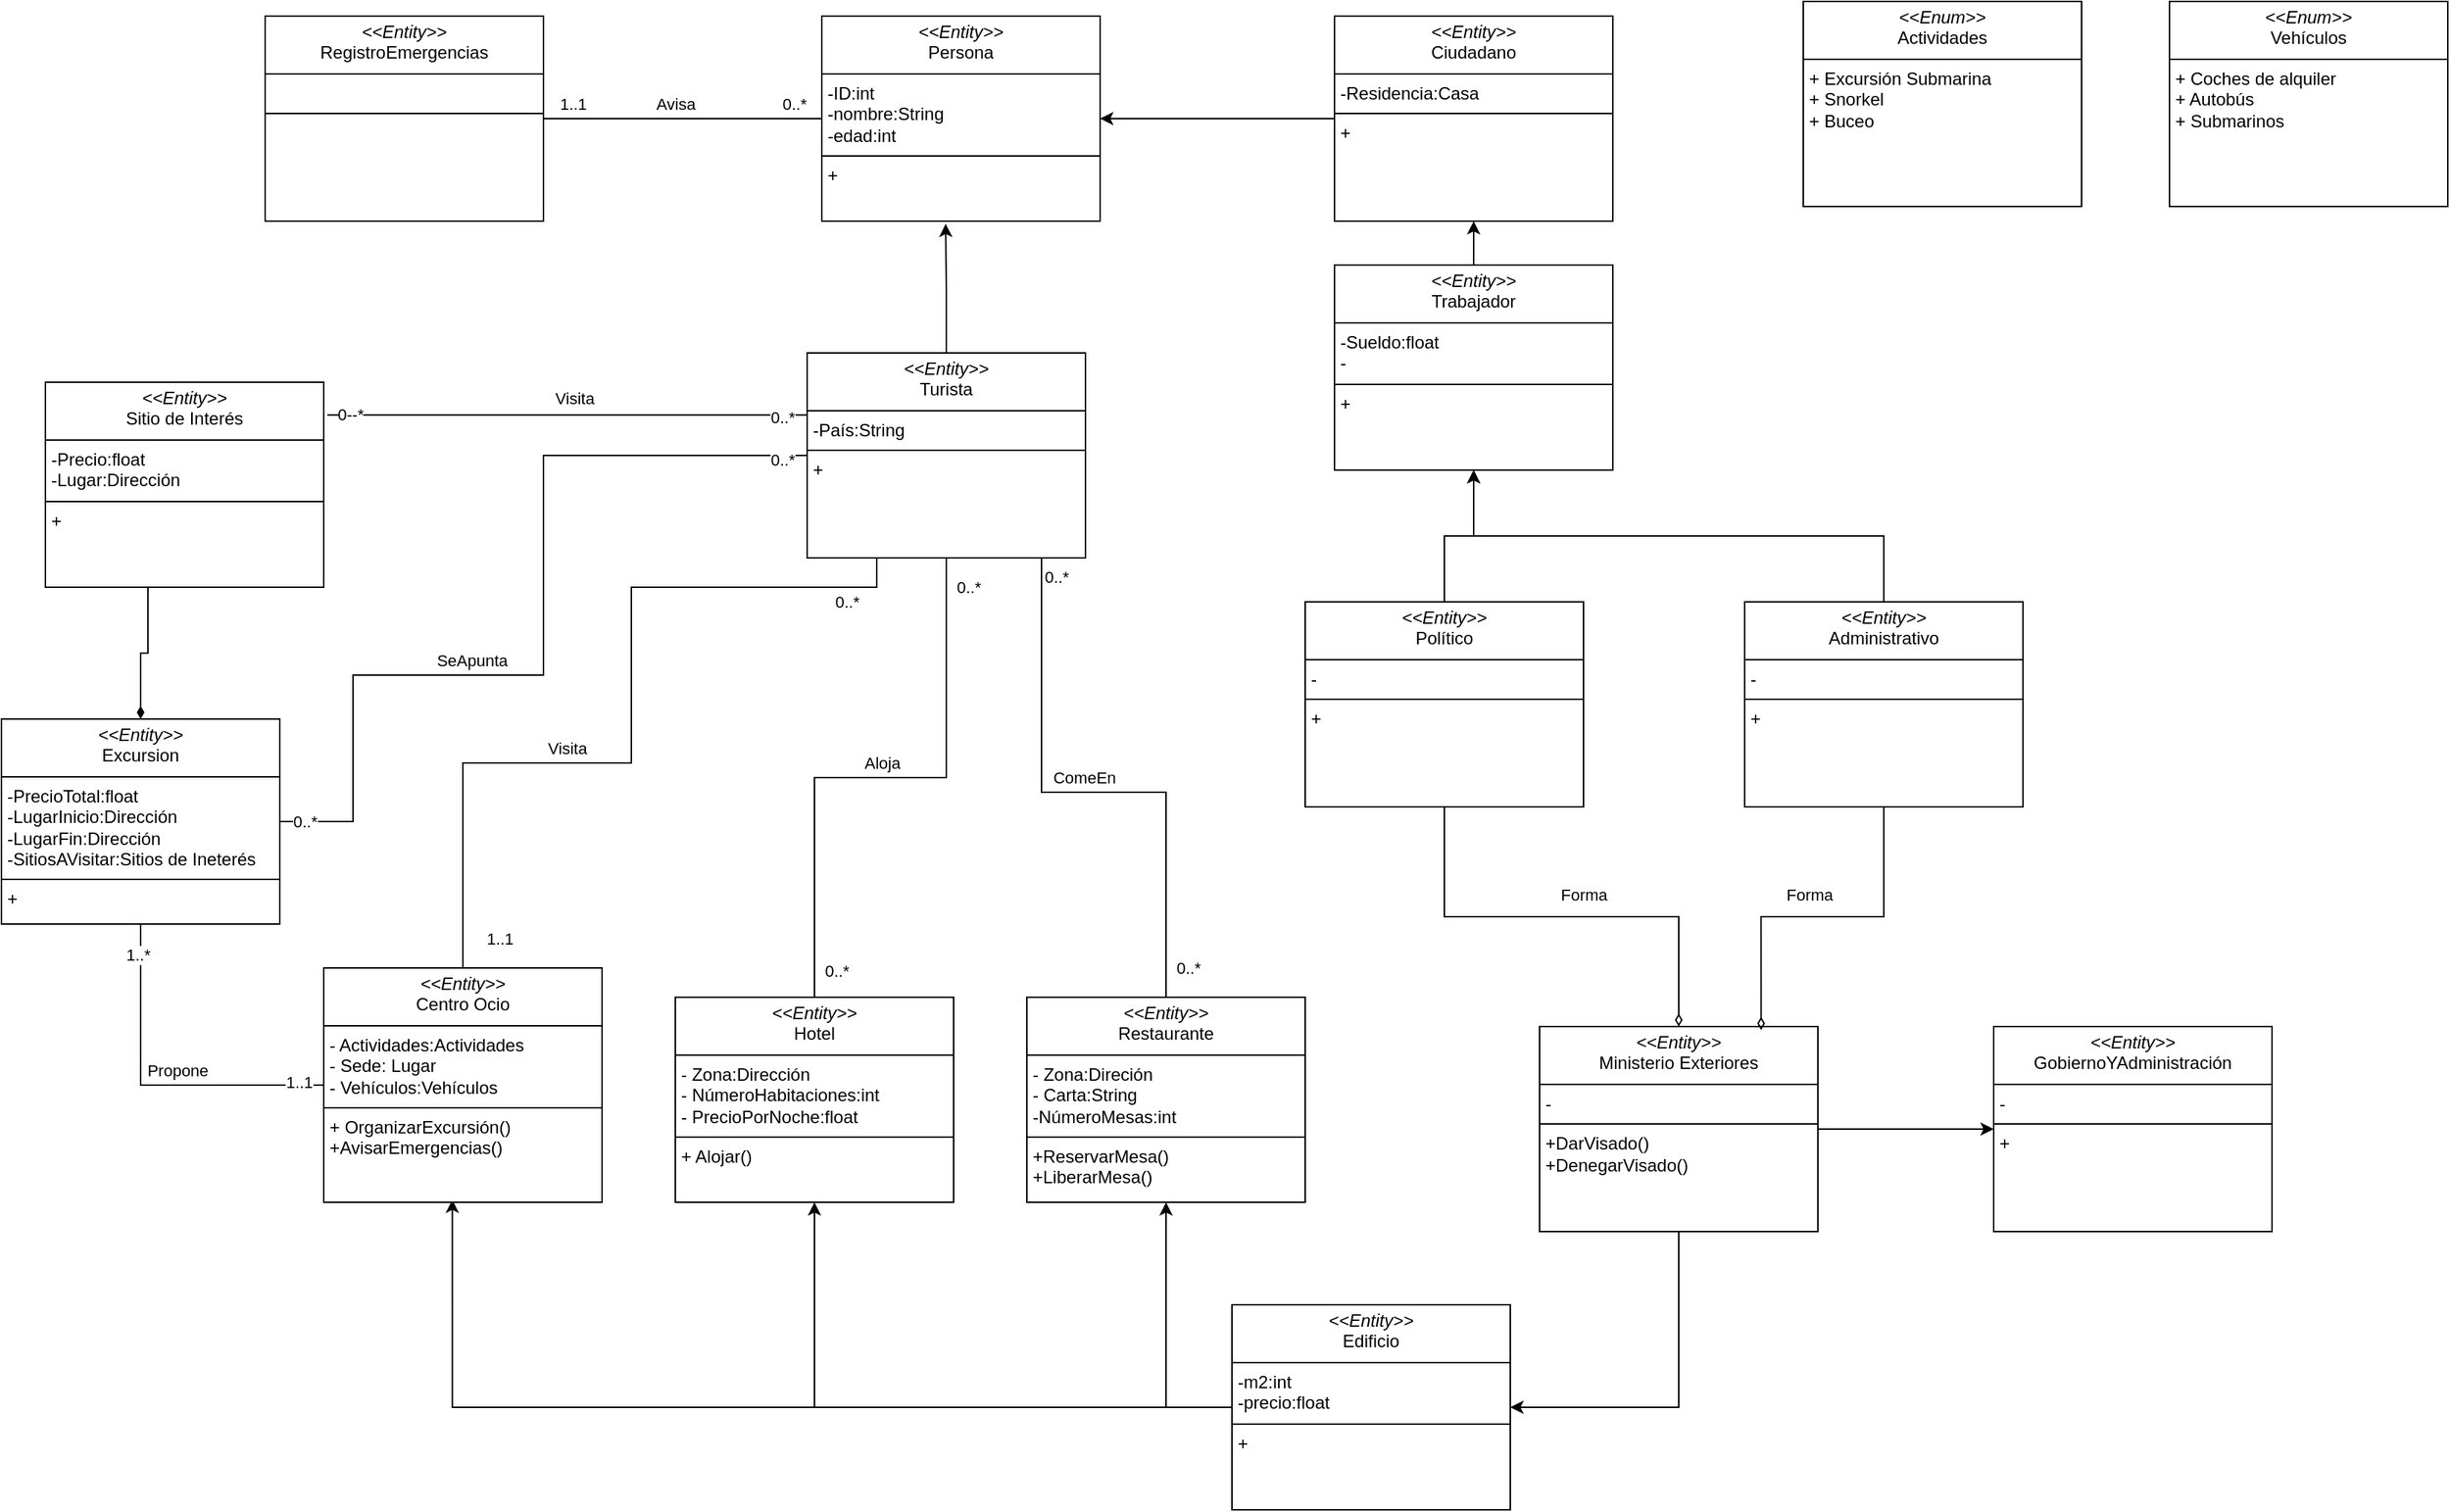 <mxfile version="24.0.5" type="github">
  <diagram name="Página-1" id="nC8ETnd8YHiIk2Wr34oa">
    <mxGraphModel dx="2514" dy="2047" grid="1" gridSize="10" guides="1" tooltips="1" connect="1" arrows="1" fold="1" page="1" pageScale="1" pageWidth="827" pageHeight="1169" math="0" shadow="0">
      <root>
        <mxCell id="0" />
        <mxCell id="1" parent="0" />
        <mxCell id="zHqU6SAk2S52MBsb8gSL-17" style="edgeStyle=orthogonalEdgeStyle;rounded=0;orthogonalLoop=1;jettySize=auto;html=1;exitX=1;exitY=0.5;exitDx=0;exitDy=0;entryX=0;entryY=0.5;entryDx=0;entryDy=0;" parent="1" source="LjWpHKixSpUOW6EcBaM4-10" target="zHqU6SAk2S52MBsb8gSL-16" edge="1">
          <mxGeometry relative="1" as="geometry" />
        </mxCell>
        <mxCell id="y6rPGt6xn7y9zKj0fTZz-2" style="edgeStyle=orthogonalEdgeStyle;rounded=0;orthogonalLoop=1;jettySize=auto;html=1;exitX=0.5;exitY=1;exitDx=0;exitDy=0;entryX=1;entryY=0.5;entryDx=0;entryDy=0;" parent="1" source="LjWpHKixSpUOW6EcBaM4-10" target="y6rPGt6xn7y9zKj0fTZz-1" edge="1">
          <mxGeometry relative="1" as="geometry" />
        </mxCell>
        <mxCell id="LjWpHKixSpUOW6EcBaM4-10" value="&lt;p style=&quot;margin:0px;margin-top:4px;text-align:center;&quot;&gt;&lt;i&gt;&amp;lt;&amp;lt;Entity&amp;gt;&amp;gt;&lt;/i&gt;&lt;br&gt;Ministerio Exteriores&lt;/p&gt;&lt;hr size=&quot;1&quot; style=&quot;border-style:solid;&quot;&gt;&lt;p style=&quot;margin:0px;margin-left:4px;&quot;&gt;-&lt;/p&gt;&lt;hr size=&quot;1&quot; style=&quot;border-style:solid;&quot;&gt;&lt;p style=&quot;margin:0px;margin-left:4px;&quot;&gt;+DarVisado()&lt;/p&gt;&lt;p style=&quot;margin:0px;margin-left:4px;&quot;&gt;+DenegarVisado()&lt;/p&gt;" style="verticalAlign=top;align=left;overflow=fill;html=1;whiteSpace=wrap;" parent="1" vertex="1">
          <mxGeometry x="230" y="20" width="190" height="140" as="geometry" />
        </mxCell>
        <mxCell id="LjWpHKixSpUOW6EcBaM4-15" value="&lt;p style=&quot;margin:0px;margin-top:4px;text-align:center;&quot;&gt;&lt;i&gt;&amp;lt;&amp;lt;Entity&amp;gt;&amp;gt;&lt;/i&gt;&lt;br&gt;RegistroEmergencias&lt;/p&gt;&lt;hr size=&quot;1&quot; style=&quot;border-style:solid;&quot;&gt;&lt;p style=&quot;margin:0px;margin-left:4px;&quot;&gt;&lt;br&gt;&lt;/p&gt;&lt;hr size=&quot;1&quot; style=&quot;border-style:solid;&quot;&gt;&lt;p style=&quot;margin:0px;margin-left:4px;&quot;&gt;&lt;br&gt;&lt;/p&gt;" style="verticalAlign=top;align=left;overflow=fill;html=1;whiteSpace=wrap;" parent="1" vertex="1">
          <mxGeometry x="-640" y="-670" width="190" height="140" as="geometry" />
        </mxCell>
        <mxCell id="LjWpHKixSpUOW6EcBaM4-17" value="&lt;p style=&quot;margin:0px;margin-top:4px;text-align:center;&quot;&gt;&lt;i&gt;&amp;lt;&amp;lt;Enum&amp;gt;&amp;gt;&lt;/i&gt;&lt;br&gt;Actividades&lt;/p&gt;&lt;hr size=&quot;1&quot; style=&quot;border-style:solid;&quot;&gt;&lt;p style=&quot;margin:0px;margin-left:4px;&quot;&gt;+ Excursión Submarina&lt;/p&gt;&lt;p style=&quot;margin:0px;margin-left:4px;&quot;&gt;+ Snorkel&lt;br&gt;&lt;/p&gt;&lt;p style=&quot;margin:0px;margin-left:4px;&quot;&gt;+ Buceo&lt;/p&gt;" style="verticalAlign=top;align=left;overflow=fill;html=1;whiteSpace=wrap;" parent="1" vertex="1">
          <mxGeometry x="410" y="-680" width="190" height="140" as="geometry" />
        </mxCell>
        <mxCell id="LjWpHKixSpUOW6EcBaM4-18" value="&lt;p style=&quot;margin:0px;margin-top:4px;text-align:center;&quot;&gt;&lt;i&gt;&amp;lt;&amp;lt;Enum&amp;gt;&amp;gt;&lt;/i&gt;&lt;br&gt;Vehículos&lt;/p&gt;&lt;hr size=&quot;1&quot; style=&quot;border-style:solid;&quot;&gt;&lt;p style=&quot;margin:0px;margin-left:4px;&quot;&gt;+ Coches de alquiler&lt;/p&gt;&lt;p style=&quot;margin:0px;margin-left:4px;&quot;&gt;+ Autobús&lt;br&gt;&lt;/p&gt;&lt;p style=&quot;margin:0px;margin-left:4px;&quot;&gt;+ Submarinos&lt;/p&gt;" style="verticalAlign=top;align=left;overflow=fill;html=1;whiteSpace=wrap;" parent="1" vertex="1">
          <mxGeometry x="660" y="-680" width="190" height="140" as="geometry" />
        </mxCell>
        <mxCell id="y6rPGt6xn7y9zKj0fTZz-7" style="edgeStyle=orthogonalEdgeStyle;rounded=0;orthogonalLoop=1;jettySize=auto;html=1;exitX=0.5;exitY=1;exitDx=0;exitDy=0;entryX=0.5;entryY=0;entryDx=0;entryDy=0;endArrow=none;endFill=0;" parent="1" source="LjWpHKixSpUOW6EcBaM4-20" target="LjWpHKixSpUOW6EcBaM4-35" edge="1">
          <mxGeometry relative="1" as="geometry">
            <Array as="points">
              <mxPoint x="-110" y="-300" />
              <mxPoint x="-110" y="-140" />
              <mxPoint x="-25" y="-140" />
            </Array>
          </mxGeometry>
        </mxCell>
        <mxCell id="y6rPGt6xn7y9zKj0fTZz-16" value="ComeEn" style="edgeLabel;html=1;align=center;verticalAlign=middle;resizable=0;points=[];" parent="y6rPGt6xn7y9zKj0fTZz-7" vertex="1" connectable="0">
          <mxGeometry x="0.146" y="4" relative="1" as="geometry">
            <mxPoint x="-4" y="-6" as="offset" />
          </mxGeometry>
        </mxCell>
        <mxCell id="y6rPGt6xn7y9zKj0fTZz-17" value="0..*" style="edgeLabel;html=1;align=center;verticalAlign=middle;resizable=0;points=[];" parent="y6rPGt6xn7y9zKj0fTZz-7" vertex="1" connectable="0">
          <mxGeometry x="-0.653" y="-2" relative="1" as="geometry">
            <mxPoint x="12" as="offset" />
          </mxGeometry>
        </mxCell>
        <mxCell id="y6rPGt6xn7y9zKj0fTZz-18" value="0..*" style="edgeLabel;html=1;align=center;verticalAlign=middle;resizable=0;points=[];" parent="y6rPGt6xn7y9zKj0fTZz-7" vertex="1" connectable="0">
          <mxGeometry x="0.885" y="-1" relative="1" as="geometry">
            <mxPoint x="16" y="6" as="offset" />
          </mxGeometry>
        </mxCell>
        <mxCell id="y6rPGt6xn7y9zKj0fTZz-26" style="edgeStyle=orthogonalEdgeStyle;rounded=0;orthogonalLoop=1;jettySize=auto;html=1;exitX=0.5;exitY=1;exitDx=0;exitDy=0;entryX=0.5;entryY=0;entryDx=0;entryDy=0;endArrow=none;endFill=0;" parent="1" source="LjWpHKixSpUOW6EcBaM4-20" target="LjWpHKixSpUOW6EcBaM4-29" edge="1">
          <mxGeometry relative="1" as="geometry" />
        </mxCell>
        <mxCell id="y6rPGt6xn7y9zKj0fTZz-28" value="0..*" style="edgeLabel;html=1;align=center;verticalAlign=middle;resizable=0;points=[];" parent="y6rPGt6xn7y9zKj0fTZz-26" vertex="1" connectable="0">
          <mxGeometry x="-0.879" y="5" relative="1" as="geometry">
            <mxPoint x="10" y="-4" as="offset" />
          </mxGeometry>
        </mxCell>
        <mxCell id="y6rPGt6xn7y9zKj0fTZz-29" value="0..*" style="edgeLabel;html=1;align=center;verticalAlign=middle;resizable=0;points=[];" parent="y6rPGt6xn7y9zKj0fTZz-26" vertex="1" connectable="0">
          <mxGeometry x="0.91" y="3" relative="1" as="geometry">
            <mxPoint x="12" y="-1" as="offset" />
          </mxGeometry>
        </mxCell>
        <mxCell id="y6rPGt6xn7y9zKj0fTZz-30" value="Aloja" style="edgeLabel;html=1;align=center;verticalAlign=middle;resizable=0;points=[];" parent="y6rPGt6xn7y9zKj0fTZz-26" vertex="1" connectable="0">
          <mxGeometry x="-0.018" y="-2" relative="1" as="geometry">
            <mxPoint x="-3" y="-8" as="offset" />
          </mxGeometry>
        </mxCell>
        <mxCell id="y6rPGt6xn7y9zKj0fTZz-27" style="edgeStyle=orthogonalEdgeStyle;rounded=0;orthogonalLoop=1;jettySize=auto;html=1;exitX=0.25;exitY=1;exitDx=0;exitDy=0;entryX=0.5;entryY=0;entryDx=0;entryDy=0;endArrow=none;endFill=0;" parent="1" source="LjWpHKixSpUOW6EcBaM4-20" target="LjWpHKixSpUOW6EcBaM4-5" edge="1">
          <mxGeometry relative="1" as="geometry">
            <Array as="points">
              <mxPoint x="-222" y="-280" />
              <mxPoint x="-390" y="-280" />
              <mxPoint x="-390" y="-160" />
              <mxPoint x="-505" y="-160" />
            </Array>
          </mxGeometry>
        </mxCell>
        <mxCell id="y6rPGt6xn7y9zKj0fTZz-31" value="0..*" style="edgeLabel;html=1;align=center;verticalAlign=middle;resizable=0;points=[];" parent="y6rPGt6xn7y9zKj0fTZz-27" vertex="1" connectable="0">
          <mxGeometry x="-0.854" relative="1" as="geometry">
            <mxPoint y="10" as="offset" />
          </mxGeometry>
        </mxCell>
        <mxCell id="y6rPGt6xn7y9zKj0fTZz-32" value="1..1" style="edgeLabel;html=1;align=center;verticalAlign=middle;resizable=0;points=[];" parent="y6rPGt6xn7y9zKj0fTZz-27" vertex="1" connectable="0">
          <mxGeometry x="0.879" y="2" relative="1" as="geometry">
            <mxPoint x="23" y="14" as="offset" />
          </mxGeometry>
        </mxCell>
        <mxCell id="y6rPGt6xn7y9zKj0fTZz-33" value="Visita" style="edgeLabel;html=1;align=center;verticalAlign=middle;resizable=0;points=[];" parent="y6rPGt6xn7y9zKj0fTZz-27" vertex="1" connectable="0">
          <mxGeometry x="0.25" y="-2" relative="1" as="geometry">
            <mxPoint y="-8" as="offset" />
          </mxGeometry>
        </mxCell>
        <mxCell id="y6rPGt6xn7y9zKj0fTZz-41" style="edgeStyle=orthogonalEdgeStyle;rounded=0;orthogonalLoop=1;jettySize=auto;html=1;exitX=0;exitY=0.5;exitDx=0;exitDy=0;entryX=1;entryY=0.5;entryDx=0;entryDy=0;endArrow=none;endFill=0;" parent="1" source="LjWpHKixSpUOW6EcBaM4-20" target="y6rPGt6xn7y9zKj0fTZz-38" edge="1">
          <mxGeometry relative="1" as="geometry">
            <Array as="points">
              <mxPoint x="-450" y="-370" />
              <mxPoint x="-450" y="-220" />
              <mxPoint x="-580" y="-220" />
              <mxPoint x="-580" y="-120" />
            </Array>
          </mxGeometry>
        </mxCell>
        <mxCell id="y6rPGt6xn7y9zKj0fTZz-42" value="SeApunta" style="edgeLabel;html=1;align=center;verticalAlign=middle;resizable=0;points=[];" parent="y6rPGt6xn7y9zKj0fTZz-41" vertex="1" connectable="0">
          <mxGeometry x="0.242" y="-4" relative="1" as="geometry">
            <mxPoint y="-6" as="offset" />
          </mxGeometry>
        </mxCell>
        <mxCell id="y6rPGt6xn7y9zKj0fTZz-48" value="0..*" style="edgeLabel;html=1;align=center;verticalAlign=middle;resizable=0;points=[];" parent="y6rPGt6xn7y9zKj0fTZz-41" vertex="1" connectable="0">
          <mxGeometry x="-0.945" y="3" relative="1" as="geometry">
            <mxPoint as="offset" />
          </mxGeometry>
        </mxCell>
        <mxCell id="y6rPGt6xn7y9zKj0fTZz-49" value="0..*" style="edgeLabel;html=1;align=center;verticalAlign=middle;resizable=0;points=[];" parent="y6rPGt6xn7y9zKj0fTZz-41" vertex="1" connectable="0">
          <mxGeometry x="0.944" relative="1" as="geometry">
            <mxPoint as="offset" />
          </mxGeometry>
        </mxCell>
        <mxCell id="LjWpHKixSpUOW6EcBaM4-20" value="&lt;p style=&quot;margin:0px;margin-top:4px;text-align:center;&quot;&gt;&lt;i&gt;&amp;lt;&amp;lt;Entity&amp;gt;&amp;gt;&lt;/i&gt;&lt;br&gt;Turista&lt;/p&gt;&lt;hr size=&quot;1&quot; style=&quot;border-style:solid;&quot;&gt;&lt;p style=&quot;margin:0px;margin-left:4px;&quot;&gt;-País:String&lt;/p&gt;&lt;hr size=&quot;1&quot; style=&quot;border-style:solid;&quot;&gt;&lt;p style=&quot;margin:0px;margin-left:4px;&quot;&gt;+&lt;/p&gt;&lt;p style=&quot;margin:0px;margin-left:4px;&quot;&gt;&lt;br&gt;&lt;/p&gt;" style="verticalAlign=top;align=left;overflow=fill;html=1;whiteSpace=wrap;" parent="1" vertex="1">
          <mxGeometry x="-270" y="-440" width="190" height="140" as="geometry" />
        </mxCell>
        <mxCell id="LjWpHKixSpUOW6EcBaM4-23" style="edgeStyle=orthogonalEdgeStyle;rounded=0;orthogonalLoop=1;jettySize=auto;html=1;exitX=0.5;exitY=1;exitDx=0;exitDy=0;entryX=0.5;entryY=0;entryDx=0;entryDy=0;endArrow=diamondThin;endFill=0;startArrow=none;startFill=0;" parent="1" source="LjWpHKixSpUOW6EcBaM4-22" target="LjWpHKixSpUOW6EcBaM4-10" edge="1">
          <mxGeometry relative="1" as="geometry" />
        </mxCell>
        <mxCell id="LjWpHKixSpUOW6EcBaM4-24" value="Forma" style="edgeLabel;html=1;align=center;verticalAlign=middle;resizable=0;points=[];" parent="LjWpHKixSpUOW6EcBaM4-23" vertex="1" connectable="0">
          <mxGeometry x="-0.06" y="-3" relative="1" as="geometry">
            <mxPoint x="24" y="-18" as="offset" />
          </mxGeometry>
        </mxCell>
        <mxCell id="zHqU6SAk2S52MBsb8gSL-7" style="edgeStyle=orthogonalEdgeStyle;rounded=0;orthogonalLoop=1;jettySize=auto;html=1;exitX=0.5;exitY=0;exitDx=0;exitDy=0;entryX=0.5;entryY=1;entryDx=0;entryDy=0;" parent="1" source="LjWpHKixSpUOW6EcBaM4-22" target="zHqU6SAk2S52MBsb8gSL-3" edge="1">
          <mxGeometry relative="1" as="geometry" />
        </mxCell>
        <mxCell id="LjWpHKixSpUOW6EcBaM4-22" value="&lt;p style=&quot;margin:0px;margin-top:4px;text-align:center;&quot;&gt;&lt;i&gt;&amp;lt;&amp;lt;Entity&amp;gt;&amp;gt;&lt;/i&gt;&lt;br&gt;Político&lt;/p&gt;&lt;hr size=&quot;1&quot; style=&quot;border-style:solid;&quot;&gt;&lt;p style=&quot;margin:0px;margin-left:4px;&quot;&gt;-&lt;/p&gt;&lt;hr size=&quot;1&quot; style=&quot;border-style:solid;&quot;&gt;&lt;p style=&quot;margin:0px;margin-left:4px;&quot;&gt;+&lt;/p&gt;&lt;p style=&quot;margin:0px;margin-left:4px;&quot;&gt;&lt;br&gt;&lt;/p&gt;" style="verticalAlign=top;align=left;overflow=fill;html=1;whiteSpace=wrap;" parent="1" vertex="1">
          <mxGeometry x="70" y="-270" width="190" height="140" as="geometry" />
        </mxCell>
        <mxCell id="LjWpHKixSpUOW6EcBaM4-29" value="&lt;p style=&quot;margin:0px;margin-top:4px;text-align:center;&quot;&gt;&lt;i&gt;&amp;lt;&amp;lt;Entity&amp;gt;&amp;gt;&lt;/i&gt;&lt;br&gt;Hotel&lt;/p&gt;&lt;hr size=&quot;1&quot; style=&quot;border-style:solid;&quot;&gt;&lt;p style=&quot;margin:0px;margin-left:4px;&quot;&gt;- Zona:Dirección&lt;/p&gt;&lt;p style=&quot;margin:0px;margin-left:4px;&quot;&gt;- NúmeroHabitaciones:int&lt;/p&gt;&lt;p style=&quot;margin:0px;margin-left:4px;&quot;&gt;- PrecioPorNoche:float&lt;/p&gt;&lt;hr size=&quot;1&quot; style=&quot;border-style:solid;&quot;&gt;&lt;p style=&quot;margin:0px;margin-left:4px;&quot;&gt;+ Alojar()&lt;/p&gt;&lt;p style=&quot;margin:0px;margin-left:4px;&quot;&gt;&lt;br&gt;&lt;/p&gt;&lt;p style=&quot;margin:0px;margin-left:4px;&quot;&gt;&lt;br&gt;&lt;/p&gt;" style="verticalAlign=top;align=left;overflow=fill;html=1;whiteSpace=wrap;" parent="1" vertex="1">
          <mxGeometry x="-360" width="190" height="140" as="geometry" />
        </mxCell>
        <mxCell id="LjWpHKixSpUOW6EcBaM4-35" value="&lt;p style=&quot;margin:0px;margin-top:4px;text-align:center;&quot;&gt;&lt;i&gt;&amp;lt;&amp;lt;Entity&amp;gt;&amp;gt;&lt;/i&gt;&lt;br&gt;Restaurante&lt;/p&gt;&lt;hr size=&quot;1&quot; style=&quot;border-style:solid;&quot;&gt;&lt;p style=&quot;margin:0px;margin-left:4px;&quot;&gt;- Zona:Direción&lt;/p&gt;&lt;p style=&quot;margin:0px;margin-left:4px;&quot;&gt;- Carta:String&lt;/p&gt;&lt;p style=&quot;margin:0px;margin-left:4px;&quot;&gt;-NúmeroMesas:int&lt;/p&gt;&lt;hr size=&quot;1&quot; style=&quot;border-style:solid;&quot;&gt;&lt;p style=&quot;margin:0px;margin-left:4px;&quot;&gt;+ReservarMesa()&lt;/p&gt;&lt;p style=&quot;margin:0px;margin-left:4px;&quot;&gt;+LiberarMesa()&lt;/p&gt;&lt;p style=&quot;margin:0px;margin-left:4px;&quot;&gt;&lt;br&gt;&lt;/p&gt;" style="verticalAlign=top;align=left;overflow=fill;html=1;whiteSpace=wrap;" parent="1" vertex="1">
          <mxGeometry x="-120" width="190" height="140" as="geometry" />
        </mxCell>
        <mxCell id="y6rPGt6xn7y9zKj0fTZz-47" style="edgeStyle=orthogonalEdgeStyle;rounded=0;orthogonalLoop=1;jettySize=auto;html=1;exitX=0.5;exitY=1;exitDx=0;exitDy=0;entryX=0.5;entryY=0;entryDx=0;entryDy=0;endArrow=diamondThin;endFill=1;" parent="1" source="LjWpHKixSpUOW6EcBaM4-45" target="y6rPGt6xn7y9zKj0fTZz-38" edge="1">
          <mxGeometry relative="1" as="geometry">
            <Array as="points">
              <mxPoint x="-720" y="-280" />
              <mxPoint x="-720" y="-235" />
              <mxPoint x="-725" y="-235" />
            </Array>
          </mxGeometry>
        </mxCell>
        <mxCell id="LjWpHKixSpUOW6EcBaM4-45" value="&lt;p style=&quot;margin:0px;margin-top:4px;text-align:center;&quot;&gt;&lt;i&gt;&amp;lt;&amp;lt;Entity&amp;gt;&amp;gt;&lt;/i&gt;&lt;br&gt;Sitio de Interés&lt;/p&gt;&lt;hr size=&quot;1&quot; style=&quot;border-style:solid;&quot;&gt;&lt;p style=&quot;margin:0px;margin-left:4px;&quot;&gt;&lt;span style=&quot;background-color: initial;&quot;&gt;-Precio:float&lt;/span&gt;&lt;br&gt;&lt;/p&gt;&lt;p style=&quot;margin:0px;margin-left:4px;&quot;&gt;-Lugar:Dirección&lt;/p&gt;&lt;hr size=&quot;1&quot; style=&quot;border-style:solid;&quot;&gt;&lt;p style=&quot;margin:0px;margin-left:4px;&quot;&gt;+&lt;/p&gt;&lt;p style=&quot;margin:0px;margin-left:4px;&quot;&gt;&lt;br&gt;&lt;/p&gt;" style="verticalAlign=top;align=left;overflow=fill;html=1;whiteSpace=wrap;" parent="1" vertex="1">
          <mxGeometry x="-790" y="-420" width="190" height="140" as="geometry" />
        </mxCell>
        <mxCell id="y6rPGt6xn7y9zKj0fTZz-34" style="edgeStyle=orthogonalEdgeStyle;rounded=0;orthogonalLoop=1;jettySize=auto;html=1;exitX=0;exitY=0.5;exitDx=0;exitDy=0;entryX=1;entryY=0.5;entryDx=0;entryDy=0;endArrow=none;endFill=0;" parent="1" source="zHqU6SAk2S52MBsb8gSL-1" target="LjWpHKixSpUOW6EcBaM4-15" edge="1">
          <mxGeometry relative="1" as="geometry" />
        </mxCell>
        <mxCell id="y6rPGt6xn7y9zKj0fTZz-35" value="Avisa" style="edgeLabel;html=1;align=center;verticalAlign=middle;resizable=0;points=[];" parent="y6rPGt6xn7y9zKj0fTZz-34" vertex="1" connectable="0">
          <mxGeometry x="-0.134" y="-2" relative="1" as="geometry">
            <mxPoint x="-18" y="-8" as="offset" />
          </mxGeometry>
        </mxCell>
        <mxCell id="y6rPGt6xn7y9zKj0fTZz-36" value="1..1" style="edgeLabel;html=1;align=center;verticalAlign=middle;resizable=0;points=[];" parent="y6rPGt6xn7y9zKj0fTZz-34" vertex="1" connectable="0">
          <mxGeometry x="0.77" relative="1" as="geometry">
            <mxPoint x="-2" y="-10" as="offset" />
          </mxGeometry>
        </mxCell>
        <mxCell id="y6rPGt6xn7y9zKj0fTZz-37" value="0..*" style="edgeLabel;html=1;align=center;verticalAlign=middle;resizable=0;points=[];" parent="y6rPGt6xn7y9zKj0fTZz-34" vertex="1" connectable="0">
          <mxGeometry x="-0.741" relative="1" as="geometry">
            <mxPoint x="5" y="-10" as="offset" />
          </mxGeometry>
        </mxCell>
        <mxCell id="zHqU6SAk2S52MBsb8gSL-1" value="&lt;p style=&quot;margin:0px;margin-top:4px;text-align:center;&quot;&gt;&lt;i&gt;&amp;lt;&amp;lt;Entity&amp;gt;&amp;gt;&lt;/i&gt;&lt;br&gt;Persona&lt;/p&gt;&lt;hr size=&quot;1&quot; style=&quot;border-style:solid;&quot;&gt;&lt;p style=&quot;margin:0px;margin-left:4px;&quot;&gt;-&lt;span style=&quot;background-color: initial;&quot;&gt;ID:int&lt;/span&gt;&lt;/p&gt;&lt;p style=&quot;margin: 0px 0px 0px 4px;&quot;&gt;-nombre:String&lt;/p&gt;&lt;p style=&quot;margin: 0px 0px 0px 4px;&quot;&gt;-edad:int&lt;/p&gt;&lt;hr size=&quot;1&quot; style=&quot;border-style:solid;&quot;&gt;&lt;p style=&quot;margin:0px;margin-left:4px;&quot;&gt;+&lt;/p&gt;&lt;p style=&quot;margin:0px;margin-left:4px;&quot;&gt;&lt;br&gt;&lt;/p&gt;" style="verticalAlign=top;align=left;overflow=fill;html=1;whiteSpace=wrap;" parent="1" vertex="1">
          <mxGeometry x="-260" y="-670" width="190" height="140" as="geometry" />
        </mxCell>
        <mxCell id="zHqU6SAk2S52MBsb8gSL-5" style="edgeStyle=orthogonalEdgeStyle;rounded=0;orthogonalLoop=1;jettySize=auto;html=1;exitX=0;exitY=0.5;exitDx=0;exitDy=0;" parent="1" source="zHqU6SAk2S52MBsb8gSL-2" target="zHqU6SAk2S52MBsb8gSL-1" edge="1">
          <mxGeometry relative="1" as="geometry" />
        </mxCell>
        <mxCell id="zHqU6SAk2S52MBsb8gSL-2" value="&lt;p style=&quot;margin:0px;margin-top:4px;text-align:center;&quot;&gt;&lt;i&gt;&amp;lt;&amp;lt;Entity&amp;gt;&amp;gt;&lt;/i&gt;&lt;br&gt;Ciudadano&lt;/p&gt;&lt;hr size=&quot;1&quot; style=&quot;border-style:solid;&quot;&gt;&lt;p style=&quot;margin:0px;margin-left:4px;&quot;&gt;&lt;span style=&quot;background-color: initial;&quot;&gt;-Residencia:Casa&lt;/span&gt;&lt;br&gt;&lt;/p&gt;&lt;hr size=&quot;1&quot; style=&quot;border-style:solid;&quot;&gt;&lt;p style=&quot;margin:0px;margin-left:4px;&quot;&gt;+&lt;/p&gt;&lt;p style=&quot;margin:0px;margin-left:4px;&quot;&gt;&lt;br&gt;&lt;/p&gt;" style="verticalAlign=top;align=left;overflow=fill;html=1;whiteSpace=wrap;" parent="1" vertex="1">
          <mxGeometry x="90" y="-670" width="190" height="140" as="geometry" />
        </mxCell>
        <mxCell id="zHqU6SAk2S52MBsb8gSL-6" style="edgeStyle=orthogonalEdgeStyle;rounded=0;orthogonalLoop=1;jettySize=auto;html=1;exitX=0.5;exitY=0;exitDx=0;exitDy=0;" parent="1" source="zHqU6SAk2S52MBsb8gSL-3" target="zHqU6SAk2S52MBsb8gSL-2" edge="1">
          <mxGeometry relative="1" as="geometry" />
        </mxCell>
        <mxCell id="zHqU6SAk2S52MBsb8gSL-3" value="&lt;p style=&quot;margin:0px;margin-top:4px;text-align:center;&quot;&gt;&lt;i&gt;&amp;lt;&amp;lt;Entity&amp;gt;&amp;gt;&lt;/i&gt;&lt;br&gt;Trabajador&lt;/p&gt;&lt;hr size=&quot;1&quot; style=&quot;border-style:solid;&quot;&gt;&lt;p style=&quot;margin:0px;margin-left:4px;&quot;&gt;-Sueldo:float&lt;/p&gt;&lt;p style=&quot;margin:0px;margin-left:4px;&quot;&gt;-&lt;/p&gt;&lt;hr size=&quot;1&quot; style=&quot;border-style:solid;&quot;&gt;&lt;p style=&quot;margin:0px;margin-left:4px;&quot;&gt;+&lt;/p&gt;&lt;p style=&quot;margin:0px;margin-left:4px;&quot;&gt;&lt;br&gt;&lt;/p&gt;" style="verticalAlign=top;align=left;overflow=fill;html=1;whiteSpace=wrap;" parent="1" vertex="1">
          <mxGeometry x="90" y="-500" width="190" height="140" as="geometry" />
        </mxCell>
        <mxCell id="zHqU6SAk2S52MBsb8gSL-8" style="edgeStyle=orthogonalEdgeStyle;rounded=0;orthogonalLoop=1;jettySize=auto;html=1;exitX=0.5;exitY=0;exitDx=0;exitDy=0;entryX=0.5;entryY=1;entryDx=0;entryDy=0;" parent="1" source="zHqU6SAk2S52MBsb8gSL-4" target="zHqU6SAk2S52MBsb8gSL-3" edge="1">
          <mxGeometry relative="1" as="geometry" />
        </mxCell>
        <mxCell id="zHqU6SAk2S52MBsb8gSL-11" style="edgeStyle=orthogonalEdgeStyle;rounded=0;orthogonalLoop=1;jettySize=auto;html=1;exitX=0.5;exitY=1;exitDx=0;exitDy=0;entryX=0.796;entryY=0.017;entryDx=0;entryDy=0;endArrow=diamondThin;endFill=0;entryPerimeter=0;" parent="1" source="zHqU6SAk2S52MBsb8gSL-4" target="LjWpHKixSpUOW6EcBaM4-10" edge="1">
          <mxGeometry relative="1" as="geometry">
            <mxPoint x="475" y="-130" as="sourcePoint" />
            <mxPoint x="280" y="130" as="targetPoint" />
          </mxGeometry>
        </mxCell>
        <mxCell id="zHqU6SAk2S52MBsb8gSL-12" value="Forma" style="edgeLabel;html=1;align=center;verticalAlign=middle;resizable=0;points=[];" parent="zHqU6SAk2S52MBsb8gSL-11" vertex="1" connectable="0">
          <mxGeometry x="-0.542" relative="1" as="geometry">
            <mxPoint x="-51" y="6" as="offset" />
          </mxGeometry>
        </mxCell>
        <mxCell id="zHqU6SAk2S52MBsb8gSL-4" value="&lt;p style=&quot;margin:0px;margin-top:4px;text-align:center;&quot;&gt;&lt;i&gt;&amp;lt;&amp;lt;Entity&amp;gt;&amp;gt;&lt;/i&gt;&lt;br&gt;Administrativo&lt;/p&gt;&lt;hr size=&quot;1&quot; style=&quot;border-style:solid;&quot;&gt;&lt;p style=&quot;margin:0px;margin-left:4px;&quot;&gt;-&lt;/p&gt;&lt;hr size=&quot;1&quot; style=&quot;border-style:solid;&quot;&gt;&lt;p style=&quot;margin:0px;margin-left:4px;&quot;&gt;+&lt;/p&gt;&lt;p style=&quot;margin:0px;margin-left:4px;&quot;&gt;&lt;br&gt;&lt;/p&gt;" style="verticalAlign=top;align=left;overflow=fill;html=1;whiteSpace=wrap;" parent="1" vertex="1">
          <mxGeometry x="370" y="-270" width="190" height="140" as="geometry" />
        </mxCell>
        <mxCell id="zHqU6SAk2S52MBsb8gSL-9" style="edgeStyle=orthogonalEdgeStyle;rounded=0;orthogonalLoop=1;jettySize=auto;html=1;exitX=0.5;exitY=0;exitDx=0;exitDy=0;entryX=0.445;entryY=1.013;entryDx=0;entryDy=0;entryPerimeter=0;" parent="1" source="LjWpHKixSpUOW6EcBaM4-20" target="zHqU6SAk2S52MBsb8gSL-1" edge="1">
          <mxGeometry relative="1" as="geometry" />
        </mxCell>
        <mxCell id="zHqU6SAk2S52MBsb8gSL-16" value="&lt;p style=&quot;margin:0px;margin-top:4px;text-align:center;&quot;&gt;&lt;i&gt;&amp;lt;&amp;lt;Entity&amp;gt;&amp;gt;&lt;/i&gt;&lt;br&gt;GobiernoYAdministración&lt;/p&gt;&lt;hr size=&quot;1&quot; style=&quot;border-style:solid;&quot;&gt;&lt;p style=&quot;margin:0px;margin-left:4px;&quot;&gt;-&lt;/p&gt;&lt;hr size=&quot;1&quot; style=&quot;border-style:solid;&quot;&gt;&lt;p style=&quot;margin:0px;margin-left:4px;&quot;&gt;+&lt;/p&gt;&lt;p style=&quot;margin:0px;margin-left:4px;&quot;&gt;&lt;br&gt;&lt;/p&gt;" style="verticalAlign=top;align=left;overflow=fill;html=1;whiteSpace=wrap;" parent="1" vertex="1">
          <mxGeometry x="540" y="20" width="190" height="140" as="geometry" />
        </mxCell>
        <mxCell id="y6rPGt6xn7y9zKj0fTZz-3" style="edgeStyle=orthogonalEdgeStyle;rounded=0;orthogonalLoop=1;jettySize=auto;html=1;exitX=0;exitY=0.5;exitDx=0;exitDy=0;" parent="1" source="y6rPGt6xn7y9zKj0fTZz-1" target="LjWpHKixSpUOW6EcBaM4-35" edge="1">
          <mxGeometry relative="1" as="geometry" />
        </mxCell>
        <mxCell id="y6rPGt6xn7y9zKj0fTZz-5" style="edgeStyle=orthogonalEdgeStyle;rounded=0;orthogonalLoop=1;jettySize=auto;html=1;exitX=0;exitY=0.5;exitDx=0;exitDy=0;entryX=0.5;entryY=1;entryDx=0;entryDy=0;" parent="1" source="y6rPGt6xn7y9zKj0fTZz-1" target="LjWpHKixSpUOW6EcBaM4-29" edge="1">
          <mxGeometry relative="1" as="geometry" />
        </mxCell>
        <mxCell id="y6rPGt6xn7y9zKj0fTZz-1" value="&lt;p style=&quot;margin:0px;margin-top:4px;text-align:center;&quot;&gt;&lt;i&gt;&amp;lt;&amp;lt;Entity&amp;gt;&amp;gt;&lt;/i&gt;&lt;br&gt;Edificio&lt;/p&gt;&lt;hr size=&quot;1&quot; style=&quot;border-style:solid;&quot;&gt;&lt;p style=&quot;margin:0px;margin-left:4px;&quot;&gt;-m2:int&lt;/p&gt;&lt;p style=&quot;margin:0px;margin-left:4px;&quot;&gt;-precio:float&lt;/p&gt;&lt;hr size=&quot;1&quot; style=&quot;border-style:solid;&quot;&gt;&lt;p style=&quot;margin:0px;margin-left:4px;&quot;&gt;+&lt;/p&gt;&lt;p style=&quot;margin:0px;margin-left:4px;&quot;&gt;&lt;br&gt;&lt;/p&gt;" style="verticalAlign=top;align=left;overflow=fill;html=1;whiteSpace=wrap;" parent="1" vertex="1">
          <mxGeometry x="20" y="210" width="190" height="140" as="geometry" />
        </mxCell>
        <mxCell id="y6rPGt6xn7y9zKj0fTZz-4" style="edgeStyle=orthogonalEdgeStyle;rounded=0;orthogonalLoop=1;jettySize=auto;html=1;exitX=0;exitY=0.5;exitDx=0;exitDy=0;entryX=0.462;entryY=0.989;entryDx=0;entryDy=0;entryPerimeter=0;" parent="1" source="y6rPGt6xn7y9zKj0fTZz-1" target="LjWpHKixSpUOW6EcBaM4-5" edge="1">
          <mxGeometry relative="1" as="geometry" />
        </mxCell>
        <mxCell id="y6rPGt6xn7y9zKj0fTZz-39" style="edgeStyle=orthogonalEdgeStyle;rounded=0;orthogonalLoop=1;jettySize=auto;html=1;exitX=0;exitY=0.5;exitDx=0;exitDy=0;entryX=0.5;entryY=1;entryDx=0;entryDy=0;endArrow=none;endFill=0;" parent="1" source="LjWpHKixSpUOW6EcBaM4-5" target="y6rPGt6xn7y9zKj0fTZz-38" edge="1">
          <mxGeometry relative="1" as="geometry" />
        </mxCell>
        <mxCell id="y6rPGt6xn7y9zKj0fTZz-40" value="Propone" style="edgeLabel;html=1;align=center;verticalAlign=middle;resizable=0;points=[];" parent="y6rPGt6xn7y9zKj0fTZz-39" vertex="1" connectable="0">
          <mxGeometry x="-0.036" y="-2" relative="1" as="geometry">
            <mxPoint x="13" y="-8" as="offset" />
          </mxGeometry>
        </mxCell>
        <mxCell id="y6rPGt6xn7y9zKj0fTZz-50" value="1..*" style="edgeLabel;html=1;align=center;verticalAlign=middle;resizable=0;points=[];" parent="y6rPGt6xn7y9zKj0fTZz-39" vertex="1" connectable="0">
          <mxGeometry x="0.824" y="2" relative="1" as="geometry">
            <mxPoint as="offset" />
          </mxGeometry>
        </mxCell>
        <mxCell id="y6rPGt6xn7y9zKj0fTZz-51" value="1..1" style="edgeLabel;html=1;align=center;verticalAlign=middle;resizable=0;points=[];" parent="y6rPGt6xn7y9zKj0fTZz-39" vertex="1" connectable="0">
          <mxGeometry x="-0.851" y="-2" relative="1" as="geometry">
            <mxPoint as="offset" />
          </mxGeometry>
        </mxCell>
        <mxCell id="LjWpHKixSpUOW6EcBaM4-5" value="&lt;p style=&quot;margin:0px;margin-top:4px;text-align:center;&quot;&gt;&lt;i&gt;&amp;lt;&amp;lt;Entity&amp;gt;&amp;gt;&lt;/i&gt;&lt;br&gt;Centro Ocio&lt;/p&gt;&lt;hr size=&quot;1&quot; style=&quot;border-style:solid;&quot;&gt;&lt;p style=&quot;margin:0px;margin-left:4px;&quot;&gt;- Actividades:Actividades&lt;/p&gt;&lt;p style=&quot;margin:0px;margin-left:4px;&quot;&gt;- Sede: Lugar&lt;/p&gt;&lt;p style=&quot;margin:0px;margin-left:4px;&quot;&gt;- Vehículos:Vehículos&lt;/p&gt;&lt;hr size=&quot;1&quot; style=&quot;border-style:solid;&quot;&gt;&lt;p style=&quot;margin:0px;margin-left:4px;&quot;&gt;+ OrganizarExcursión()&lt;/p&gt;&lt;p style=&quot;margin:0px;margin-left:4px;&quot;&gt;+AvisarEmergencias()&lt;/p&gt;&lt;p style=&quot;margin:0px;margin-left:4px;&quot;&gt;&lt;br&gt;&lt;/p&gt;" style="verticalAlign=top;align=left;overflow=fill;html=1;whiteSpace=wrap;" parent="1" vertex="1">
          <mxGeometry x="-600" y="-20" width="190" height="160" as="geometry" />
        </mxCell>
        <mxCell id="y6rPGt6xn7y9zKj0fTZz-38" value="&lt;p style=&quot;margin:0px;margin-top:4px;text-align:center;&quot;&gt;&lt;i&gt;&amp;lt;&amp;lt;Entity&amp;gt;&amp;gt;&lt;/i&gt;&lt;br&gt;Excursion&lt;/p&gt;&lt;hr size=&quot;1&quot; style=&quot;border-style:solid;&quot;&gt;&lt;p style=&quot;margin:0px;margin-left:4px;&quot;&gt;&lt;span style=&quot;background-color: initial;&quot;&gt;-PrecioTotal:float&lt;/span&gt;&lt;br&gt;&lt;/p&gt;&lt;p style=&quot;margin:0px;margin-left:4px;&quot;&gt;-LugarInicio:Dirección&lt;/p&gt;&lt;p style=&quot;margin:0px;margin-left:4px;&quot;&gt;-LugarFin:Dirección&lt;/p&gt;&lt;p style=&quot;margin:0px;margin-left:4px;&quot;&gt;-SitiosAVisitar:Sitios de Ineterés&lt;/p&gt;&lt;hr size=&quot;1&quot; style=&quot;border-style:solid;&quot;&gt;&lt;p style=&quot;margin:0px;margin-left:4px;&quot;&gt;+&lt;/p&gt;&lt;p style=&quot;margin:0px;margin-left:4px;&quot;&gt;&lt;br&gt;&lt;/p&gt;" style="verticalAlign=top;align=left;overflow=fill;html=1;whiteSpace=wrap;" parent="1" vertex="1">
          <mxGeometry x="-820" y="-190" width="190" height="140" as="geometry" />
        </mxCell>
        <mxCell id="y6rPGt6xn7y9zKj0fTZz-43" style="edgeStyle=orthogonalEdgeStyle;rounded=0;orthogonalLoop=1;jettySize=auto;html=1;exitX=0;exitY=0.25;exitDx=0;exitDy=0;entryX=1.013;entryY=0.16;entryDx=0;entryDy=0;entryPerimeter=0;endArrow=none;endFill=0;" parent="1" source="LjWpHKixSpUOW6EcBaM4-20" target="LjWpHKixSpUOW6EcBaM4-45" edge="1">
          <mxGeometry relative="1" as="geometry">
            <Array as="points">
              <mxPoint x="-270" y="-398" />
            </Array>
          </mxGeometry>
        </mxCell>
        <mxCell id="y6rPGt6xn7y9zKj0fTZz-46" value="Visita" style="edgeLabel;html=1;align=center;verticalAlign=middle;resizable=0;points=[];" parent="y6rPGt6xn7y9zKj0fTZz-43" vertex="1" connectable="0">
          <mxGeometry x="-0.005" y="-2" relative="1" as="geometry">
            <mxPoint y="-10" as="offset" />
          </mxGeometry>
        </mxCell>
        <mxCell id="y6rPGt6xn7y9zKj0fTZz-52" value="0--*" style="edgeLabel;html=1;align=center;verticalAlign=middle;resizable=0;points=[];" parent="y6rPGt6xn7y9zKj0fTZz-43" vertex="1" connectable="0">
          <mxGeometry x="0.909" y="-1" relative="1" as="geometry">
            <mxPoint as="offset" />
          </mxGeometry>
        </mxCell>
        <mxCell id="y6rPGt6xn7y9zKj0fTZz-53" value="0..*" style="edgeLabel;html=1;align=center;verticalAlign=middle;resizable=0;points=[];" parent="y6rPGt6xn7y9zKj0fTZz-43" vertex="1" connectable="0">
          <mxGeometry x="-0.855" y="1" relative="1" as="geometry">
            <mxPoint as="offset" />
          </mxGeometry>
        </mxCell>
      </root>
    </mxGraphModel>
  </diagram>
</mxfile>
